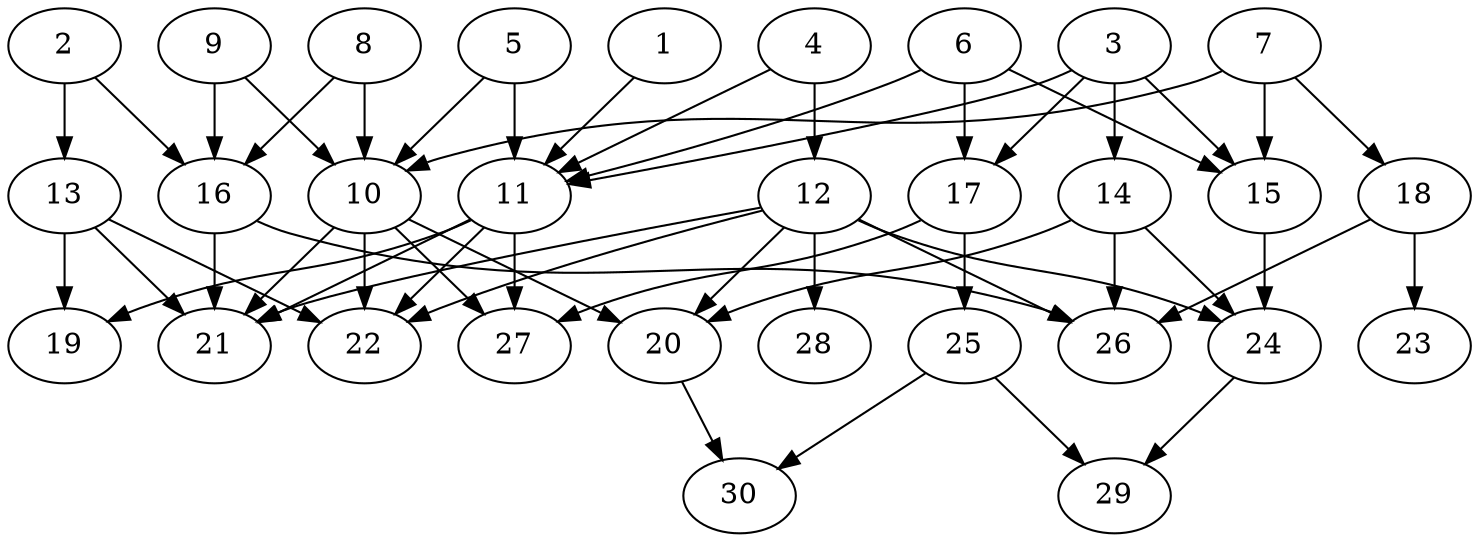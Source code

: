// DAG automatically generated by daggen at Thu Oct  3 14:04:18 2019
// ./daggen --dot -n 30 --ccr 0.5 --fat 0.7 --regular 0.9 --density 0.5 --mindata 5242880 --maxdata 52428800 
digraph G {
  1 [size="33024000", alpha="0.09", expect_size="16512000"] 
  1 -> 11 [size ="16512000"]
  2 [size="87306240", alpha="0.17", expect_size="43653120"] 
  2 -> 13 [size ="43653120"]
  2 -> 16 [size ="43653120"]
  3 [size="76118016", alpha="0.04", expect_size="38059008"] 
  3 -> 11 [size ="38059008"]
  3 -> 14 [size ="38059008"]
  3 -> 15 [size ="38059008"]
  3 -> 17 [size ="38059008"]
  4 [size="10616832", alpha="0.17", expect_size="5308416"] 
  4 -> 11 [size ="5308416"]
  4 -> 12 [size ="5308416"]
  5 [size="68067328", alpha="0.20", expect_size="34033664"] 
  5 -> 10 [size ="34033664"]
  5 -> 11 [size ="34033664"]
  6 [size="65832960", alpha="0.06", expect_size="32916480"] 
  6 -> 11 [size ="32916480"]
  6 -> 15 [size ="32916480"]
  6 -> 17 [size ="32916480"]
  7 [size="27117568", alpha="0.12", expect_size="13558784"] 
  7 -> 10 [size ="13558784"]
  7 -> 15 [size ="13558784"]
  7 -> 18 [size ="13558784"]
  8 [size="53469184", alpha="0.16", expect_size="26734592"] 
  8 -> 10 [size ="26734592"]
  8 -> 16 [size ="26734592"]
  9 [size="80162816", alpha="0.07", expect_size="40081408"] 
  9 -> 10 [size ="40081408"]
  9 -> 16 [size ="40081408"]
  10 [size="31715328", alpha="0.02", expect_size="15857664"] 
  10 -> 20 [size ="15857664"]
  10 -> 21 [size ="15857664"]
  10 -> 22 [size ="15857664"]
  10 -> 27 [size ="15857664"]
  11 [size="70397952", alpha="0.16", expect_size="35198976"] 
  11 -> 19 [size ="35198976"]
  11 -> 21 [size ="35198976"]
  11 -> 22 [size ="35198976"]
  11 -> 27 [size ="35198976"]
  12 [size="19888128", alpha="0.07", expect_size="9944064"] 
  12 -> 20 [size ="9944064"]
  12 -> 21 [size ="9944064"]
  12 -> 22 [size ="9944064"]
  12 -> 24 [size ="9944064"]
  12 -> 26 [size ="9944064"]
  12 -> 28 [size ="9944064"]
  13 [size="101130240", alpha="0.16", expect_size="50565120"] 
  13 -> 19 [size ="50565120"]
  13 -> 21 [size ="50565120"]
  13 -> 22 [size ="50565120"]
  14 [size="27971584", alpha="0.03", expect_size="13985792"] 
  14 -> 20 [size ="13985792"]
  14 -> 24 [size ="13985792"]
  14 -> 26 [size ="13985792"]
  15 [size="11784192", alpha="0.12", expect_size="5892096"] 
  15 -> 24 [size ="5892096"]
  16 [size="103800832", alpha="0.01", expect_size="51900416"] 
  16 -> 21 [size ="51900416"]
  16 -> 26 [size ="51900416"]
  17 [size="39026688", alpha="0.10", expect_size="19513344"] 
  17 -> 25 [size ="19513344"]
  17 -> 27 [size ="19513344"]
  18 [size="94650368", alpha="0.10", expect_size="47325184"] 
  18 -> 23 [size ="47325184"]
  18 -> 26 [size ="47325184"]
  19 [size="74715136", alpha="0.11", expect_size="37357568"] 
  20 [size="13162496", alpha="0.16", expect_size="6581248"] 
  20 -> 30 [size ="6581248"]
  21 [size="24061952", alpha="0.06", expect_size="12030976"] 
  22 [size="101208064", alpha="0.12", expect_size="50604032"] 
  23 [size="39383040", alpha="0.11", expect_size="19691520"] 
  24 [size="18571264", alpha="0.11", expect_size="9285632"] 
  24 -> 29 [size ="9285632"]
  25 [size="34881536", alpha="0.03", expect_size="17440768"] 
  25 -> 29 [size ="17440768"]
  25 -> 30 [size ="17440768"]
  26 [size="90718208", alpha="0.07", expect_size="45359104"] 
  27 [size="95322112", alpha="0.14", expect_size="47661056"] 
  28 [size="47622144", alpha="0.11", expect_size="23811072"] 
  29 [size="92497920", alpha="0.02", expect_size="46248960"] 
  30 [size="52185088", alpha="0.17", expect_size="26092544"] 
}
